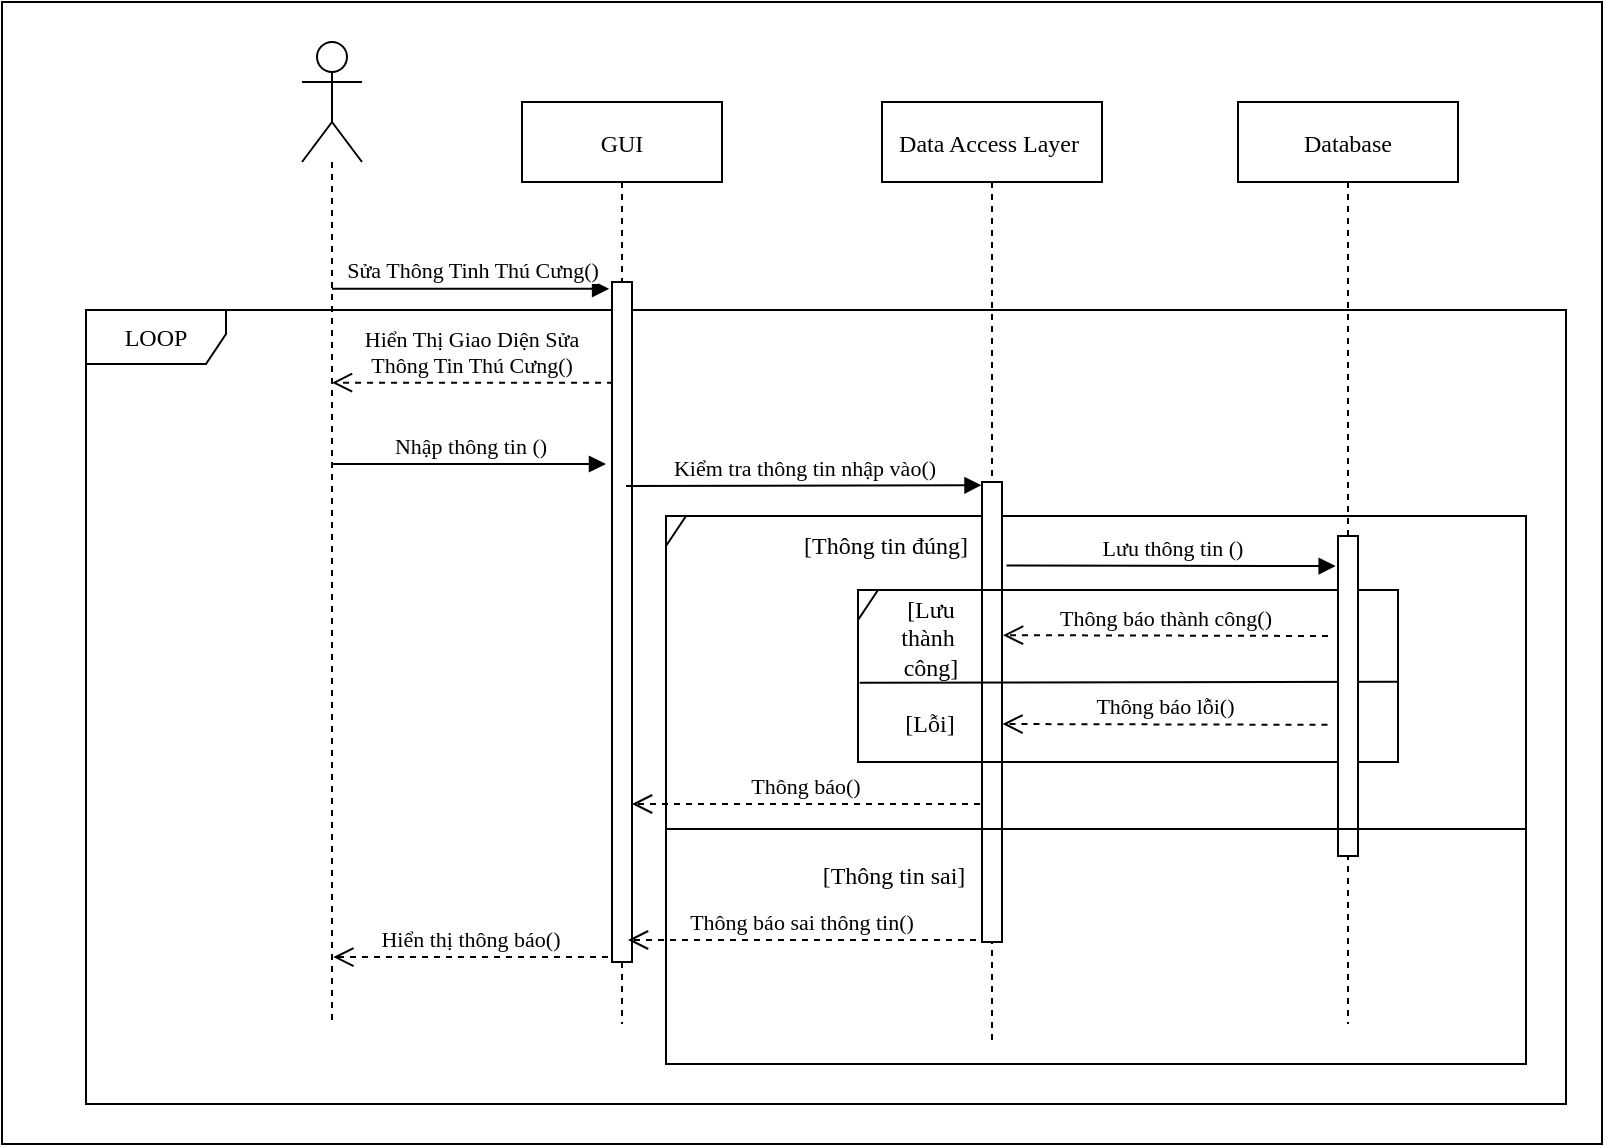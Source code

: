 <mxfile version="19.0.3" type="device"><diagram id="mBe-VG8i7p340mG9gmKE" name="Page-1"><mxGraphModel dx="1892" dy="456" grid="1" gridSize="10" guides="1" tooltips="1" connect="1" arrows="1" fold="1" page="1" pageScale="1" pageWidth="827" pageHeight="1169" math="0" shadow="0"><root><mxCell id="0"/><mxCell id="1" parent="0"/><mxCell id="7_WTgG8-rMNAtBISL9nM-1" value="" style="rounded=0;whiteSpace=wrap;html=1;fontFamily=Times New Roman;" parent="1" vertex="1"><mxGeometry x="-22" y="89" width="800" height="571" as="geometry"/></mxCell><mxCell id="7_WTgG8-rMNAtBISL9nM-35" value="LOOP" style="shape=umlFrame;whiteSpace=wrap;html=1;fontFamily=Times New Roman;width=70;height=27;" parent="1" vertex="1"><mxGeometry x="20" y="243" width="740" height="397" as="geometry"/></mxCell><mxCell id="7_WTgG8-rMNAtBISL9nM-2" value="" style="shape=umlFrame;whiteSpace=wrap;html=1;fontFamily=Times New Roman;width=10;height=15;" parent="1" vertex="1"><mxGeometry x="310" y="346" width="430" height="274" as="geometry"/></mxCell><mxCell id="7_WTgG8-rMNAtBISL9nM-3" value="GUI" style="shape=umlLifeline;perimeter=lifelinePerimeter;container=1;collapsible=0;recursiveResize=0;rounded=0;shadow=0;strokeWidth=1;fontFamily=Times New Roman;" parent="1" vertex="1"><mxGeometry x="238" y="139" width="100" height="461" as="geometry"/></mxCell><mxCell id="7_WTgG8-rMNAtBISL9nM-4" value="" style="points=[];perimeter=orthogonalPerimeter;rounded=0;shadow=0;strokeWidth=1;fontFamily=Times New Roman;" parent="7_WTgG8-rMNAtBISL9nM-3" vertex="1"><mxGeometry x="45" y="90" width="10" height="340" as="geometry"/></mxCell><mxCell id="7_WTgG8-rMNAtBISL9nM-6" value="Data Access Layer " style="shape=umlLifeline;perimeter=lifelinePerimeter;container=1;collapsible=0;recursiveResize=0;rounded=0;shadow=0;strokeWidth=1;size=40;fontFamily=Times New Roman;" parent="1" vertex="1"><mxGeometry x="418" y="139" width="110" height="471" as="geometry"/></mxCell><mxCell id="7_WTgG8-rMNAtBISL9nM-7" value="" style="points=[];perimeter=orthogonalPerimeter;rounded=0;shadow=0;strokeWidth=1;fontFamily=Times New Roman;" parent="7_WTgG8-rMNAtBISL9nM-6" vertex="1"><mxGeometry x="50" y="190" width="10" height="230" as="geometry"/></mxCell><mxCell id="7_WTgG8-rMNAtBISL9nM-8" value="Hiển Thị Giao Diện Sửa&#10;Thông Tin Thú Cưng()" style="verticalAlign=bottom;endArrow=open;dashed=1;endSize=8;shadow=0;strokeWidth=1;fontFamily=Times New Roman;exitX=0.053;exitY=0.148;exitDx=0;exitDy=0;exitPerimeter=0;" parent="1" source="7_WTgG8-rMNAtBISL9nM-4" target="7_WTgG8-rMNAtBISL9nM-10" edge="1"><mxGeometry relative="1" as="geometry"><mxPoint x="164" y="261.92" as="targetPoint"/><mxPoint x="283" y="262" as="sourcePoint"/></mxGeometry></mxCell><mxCell id="7_WTgG8-rMNAtBISL9nM-10" value="" style="shape=umlLifeline;participant=umlActor;perimeter=lifelinePerimeter;whiteSpace=wrap;html=1;container=1;collapsible=0;recursiveResize=0;verticalAlign=top;spacingTop=36;outlineConnect=0;size=60;fontFamily=Times New Roman;" parent="1" vertex="1"><mxGeometry x="128" y="109" width="30" height="491" as="geometry"/></mxCell><mxCell id="7_WTgG8-rMNAtBISL9nM-11" value="Database" style="shape=umlLifeline;perimeter=lifelinePerimeter;container=1;collapsible=0;recursiveResize=0;rounded=0;shadow=0;strokeWidth=1;fontFamily=Times New Roman;" parent="1" vertex="1"><mxGeometry x="596" y="139" width="110" height="461" as="geometry"/></mxCell><mxCell id="7_WTgG8-rMNAtBISL9nM-28" value="" style="endArrow=none;html=1;rounded=0;strokeWidth=1;entryX=1.001;entryY=0.534;entryDx=0;entryDy=0;entryPerimeter=0;fontFamily=Times New Roman;exitX=0.003;exitY=0.539;exitDx=0;exitDy=0;exitPerimeter=0;" parent="7_WTgG8-rMNAtBISL9nM-11" source="7_WTgG8-rMNAtBISL9nM-26" target="7_WTgG8-rMNAtBISL9nM-26" edge="1"><mxGeometry width="50" height="50" relative="1" as="geometry"><mxPoint x="-186" y="307" as="sourcePoint"/><mxPoint x="113.32" y="327.4" as="targetPoint"/></mxGeometry></mxCell><mxCell id="7_WTgG8-rMNAtBISL9nM-26" value="" style="shape=umlFrame;whiteSpace=wrap;html=1;fontFamily=Times New Roman;width=10;height=15;" parent="7_WTgG8-rMNAtBISL9nM-11" vertex="1"><mxGeometry x="-190" y="244" width="270" height="86" as="geometry"/></mxCell><mxCell id="7_WTgG8-rMNAtBISL9nM-12" value="" style="points=[];perimeter=orthogonalPerimeter;rounded=0;shadow=0;strokeWidth=1;fontFamily=Times New Roman;" parent="7_WTgG8-rMNAtBISL9nM-11" vertex="1"><mxGeometry x="50" y="217" width="10" height="160" as="geometry"/></mxCell><mxCell id="7_WTgG8-rMNAtBISL9nM-29" value="Thông báo lỗi()" style="verticalAlign=bottom;endArrow=open;dashed=1;endSize=8;shadow=0;strokeWidth=1;entryX=0.952;entryY=0.689;entryDx=0;entryDy=0;entryPerimeter=0;fontFamily=Times New Roman;" parent="7_WTgG8-rMNAtBISL9nM-11" edge="1"><mxGeometry relative="1" as="geometry"><mxPoint x="-117.74" y="311.0" as="targetPoint"/><mxPoint x="44.74" y="311.42" as="sourcePoint"/></mxGeometry></mxCell><mxCell id="7_WTgG8-rMNAtBISL9nM-13" value="Nhập thông tin ()" style="html=1;verticalAlign=bottom;endArrow=block;rounded=0;strokeWidth=1;fontFamily=Times New Roman;" parent="1" source="7_WTgG8-rMNAtBISL9nM-10" edge="1"><mxGeometry width="80" relative="1" as="geometry"><mxPoint x="162.81" y="287" as="sourcePoint"/><mxPoint x="280" y="320" as="targetPoint"/></mxGeometry></mxCell><mxCell id="7_WTgG8-rMNAtBISL9nM-14" value="Kiểm tra thông tin nhập vào()" style="html=1;verticalAlign=bottom;endArrow=block;rounded=0;strokeWidth=1;fontFamily=Times New Roman;entryX=-0.024;entryY=0.007;entryDx=0;entryDy=0;entryPerimeter=0;" parent="1" target="7_WTgG8-rMNAtBISL9nM-7" edge="1"><mxGeometry width="80" relative="1" as="geometry"><mxPoint x="290" y="331" as="sourcePoint"/><mxPoint x="468" y="294" as="targetPoint"/></mxGeometry></mxCell><mxCell id="7_WTgG8-rMNAtBISL9nM-16" value="" style="endArrow=none;html=1;rounded=0;strokeWidth=1;exitX=0.001;exitY=0.571;exitDx=0;exitDy=0;exitPerimeter=0;entryX=1;entryY=0.571;entryDx=0;entryDy=0;entryPerimeter=0;fontFamily=Times New Roman;" parent="1" source="7_WTgG8-rMNAtBISL9nM-2" target="7_WTgG8-rMNAtBISL9nM-2" edge="1"><mxGeometry width="50" height="50" relative="1" as="geometry"><mxPoint x="338" y="459" as="sourcePoint"/><mxPoint x="388" y="409" as="targetPoint"/></mxGeometry></mxCell><mxCell id="7_WTgG8-rMNAtBISL9nM-18" value="Thông báo()" style="verticalAlign=bottom;endArrow=open;dashed=1;endSize=8;shadow=0;strokeWidth=1;fontFamily=Times New Roman;" parent="1" edge="1"><mxGeometry relative="1" as="geometry"><mxPoint x="293.0" y="490" as="targetPoint"/><mxPoint x="467" y="490" as="sourcePoint"/></mxGeometry></mxCell><mxCell id="7_WTgG8-rMNAtBISL9nM-19" value="[Thông tin đúng]" style="text;html=1;strokeColor=none;fillColor=none;align=center;verticalAlign=middle;whiteSpace=wrap;rounded=0;fontFamily=Times New Roman;" parent="1" vertex="1"><mxGeometry x="370" y="346" width="100" height="30" as="geometry"/></mxCell><mxCell id="7_WTgG8-rMNAtBISL9nM-21" value="Thông báo thành công()" style="verticalAlign=bottom;endArrow=open;dashed=1;endSize=8;shadow=0;strokeWidth=1;entryX=0.952;entryY=0.689;entryDx=0;entryDy=0;entryPerimeter=0;fontFamily=Times New Roman;" parent="1" edge="1"><mxGeometry relative="1" as="geometry"><mxPoint x="478.52" y="405.58" as="targetPoint"/><mxPoint x="641" y="406" as="sourcePoint"/></mxGeometry></mxCell><mxCell id="7_WTgG8-rMNAtBISL9nM-24" value="Sửa Thông Tinh Thú Cưng()" style="html=1;verticalAlign=bottom;endArrow=block;rounded=0;strokeWidth=1;entryX=-0.145;entryY=0.01;entryDx=0;entryDy=0;entryPerimeter=0;fontFamily=Times New Roman;" parent="1" source="7_WTgG8-rMNAtBISL9nM-10" target="7_WTgG8-rMNAtBISL9nM-4" edge="1"><mxGeometry width="80" relative="1" as="geometry"><mxPoint x="152.81" y="298.16" as="sourcePoint"/><mxPoint x="292.76" y="298.16" as="targetPoint"/></mxGeometry></mxCell><mxCell id="7_WTgG8-rMNAtBISL9nM-25" value="Lưu thông tin ()" style="html=1;verticalAlign=bottom;endArrow=block;rounded=0;strokeWidth=1;fontFamily=Times New Roman;exitX=1.326;exitY=0.315;exitDx=0;exitDy=0;exitPerimeter=0;entryX=-0.017;entryY=0.105;entryDx=0;entryDy=0;entryPerimeter=0;" parent="1" edge="1"><mxGeometry width="80" relative="1" as="geometry"><mxPoint x="480.26" y="370.7" as="sourcePoint"/><mxPoint x="644.83" y="371.05" as="targetPoint"/></mxGeometry></mxCell><mxCell id="7_WTgG8-rMNAtBISL9nM-31" value="[Lưu&lt;br&gt;thành&amp;nbsp;&lt;br&gt;công]" style="text;html=1;strokeColor=none;fillColor=none;align=center;verticalAlign=middle;whiteSpace=wrap;rounded=0;fontFamily=Times New Roman;" parent="1" vertex="1"><mxGeometry x="380" y="392" width="125" height="30" as="geometry"/></mxCell><mxCell id="7_WTgG8-rMNAtBISL9nM-20" value="[Lỗi]" style="text;html=1;strokeColor=none;fillColor=none;align=center;verticalAlign=middle;whiteSpace=wrap;rounded=0;fontFamily=Times New Roman;" parent="1" vertex="1"><mxGeometry x="410" y="435" width="64" height="30" as="geometry"/></mxCell><mxCell id="7_WTgG8-rMNAtBISL9nM-32" value="[Thông tin sai]" style="text;html=1;strokeColor=none;fillColor=none;align=center;verticalAlign=middle;whiteSpace=wrap;rounded=0;fontFamily=Times New Roman;" parent="1" vertex="1"><mxGeometry x="374" y="511" width="100" height="30" as="geometry"/></mxCell><mxCell id="7_WTgG8-rMNAtBISL9nM-33" value="Thông báo sai thông tin()" style="verticalAlign=bottom;endArrow=open;dashed=1;endSize=8;shadow=0;strokeWidth=1;fontFamily=Times New Roman;" parent="1" edge="1"><mxGeometry relative="1" as="geometry"><mxPoint x="291.0" y="558.0" as="targetPoint"/><mxPoint x="465" y="558.0" as="sourcePoint"/></mxGeometry></mxCell><mxCell id="7_WTgG8-rMNAtBISL9nM-34" value="Hiển thị thông báo()" style="verticalAlign=bottom;endArrow=open;dashed=1;endSize=8;exitX=-0.3;exitY=0.781;shadow=0;strokeWidth=1;exitDx=0;exitDy=0;exitPerimeter=0;fontFamily=Times New Roman;" parent="1" edge="1"><mxGeometry relative="1" as="geometry"><mxPoint x="143.667" y="566.54" as="targetPoint"/><mxPoint x="281.0" y="566.54" as="sourcePoint"/></mxGeometry></mxCell></root></mxGraphModel></diagram></mxfile>